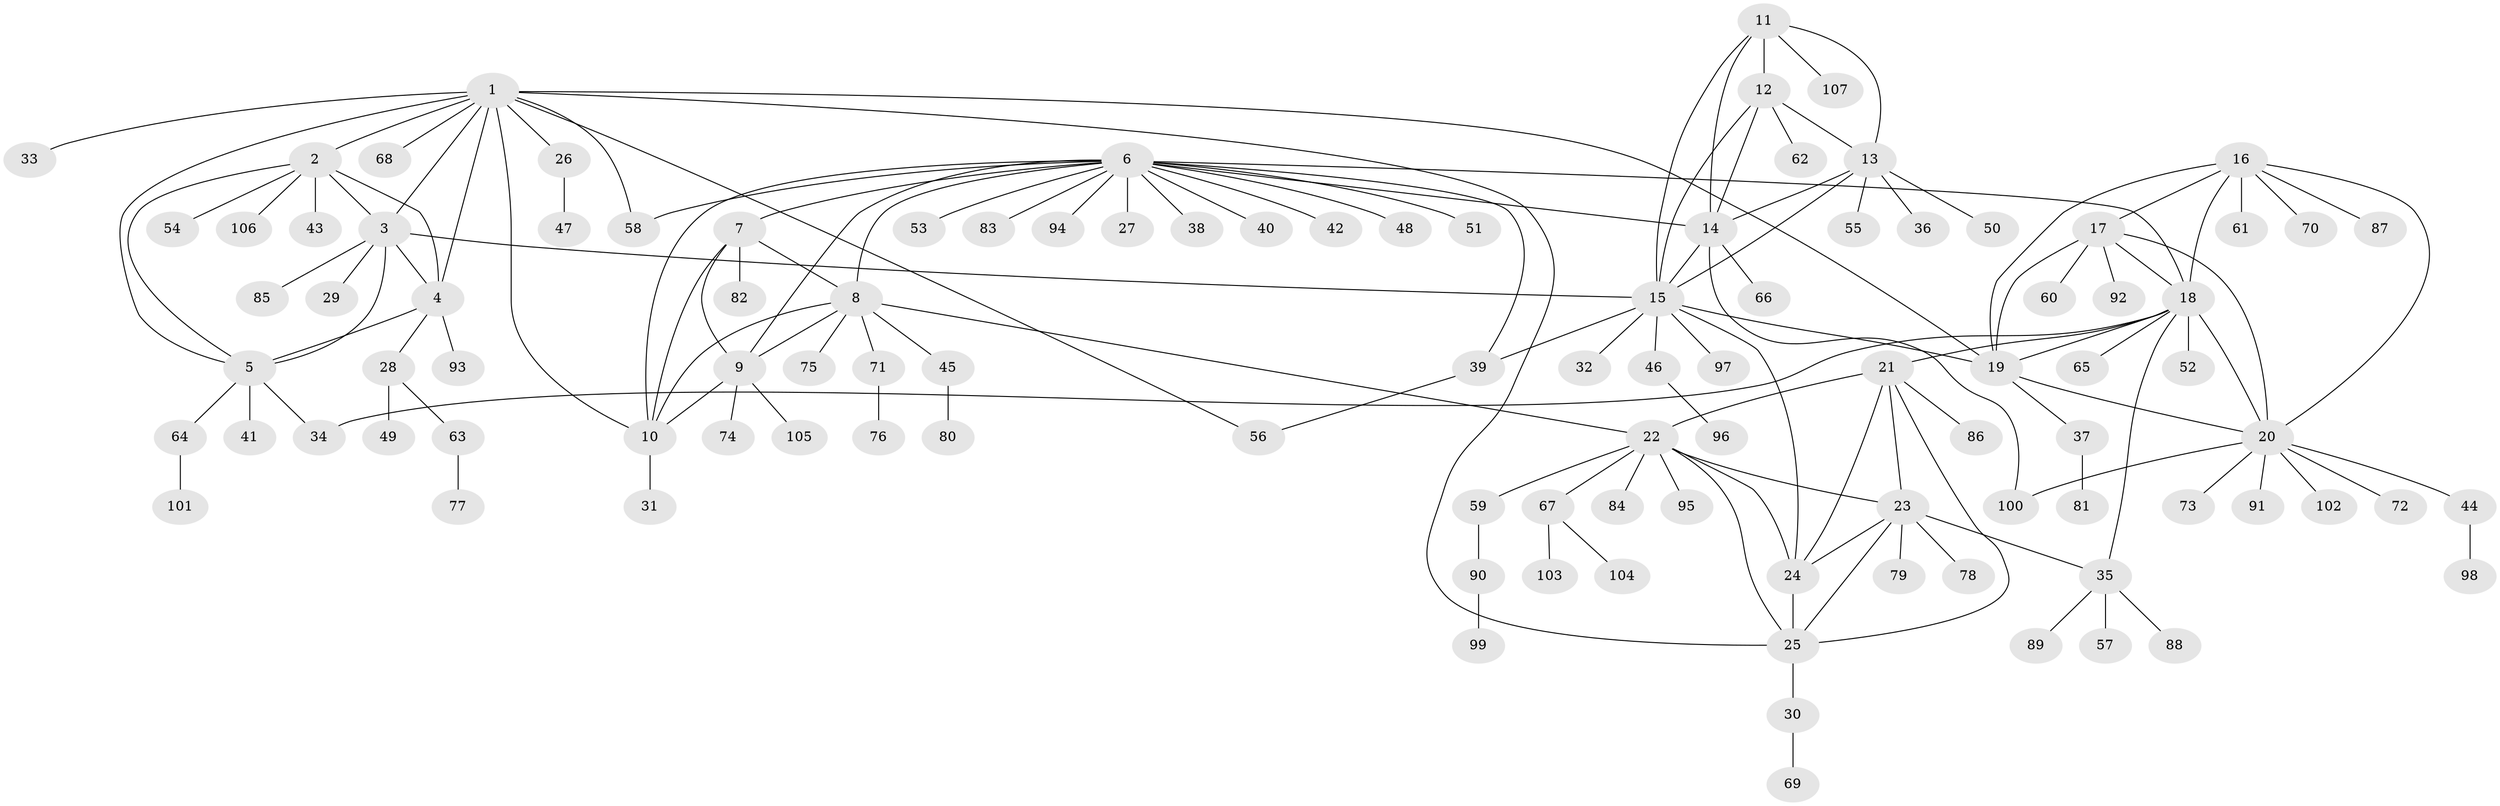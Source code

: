 // Generated by graph-tools (version 1.1) at 2025/37/03/09/25 02:37:23]
// undirected, 107 vertices, 148 edges
graph export_dot {
graph [start="1"]
  node [color=gray90,style=filled];
  1;
  2;
  3;
  4;
  5;
  6;
  7;
  8;
  9;
  10;
  11;
  12;
  13;
  14;
  15;
  16;
  17;
  18;
  19;
  20;
  21;
  22;
  23;
  24;
  25;
  26;
  27;
  28;
  29;
  30;
  31;
  32;
  33;
  34;
  35;
  36;
  37;
  38;
  39;
  40;
  41;
  42;
  43;
  44;
  45;
  46;
  47;
  48;
  49;
  50;
  51;
  52;
  53;
  54;
  55;
  56;
  57;
  58;
  59;
  60;
  61;
  62;
  63;
  64;
  65;
  66;
  67;
  68;
  69;
  70;
  71;
  72;
  73;
  74;
  75;
  76;
  77;
  78;
  79;
  80;
  81;
  82;
  83;
  84;
  85;
  86;
  87;
  88;
  89;
  90;
  91;
  92;
  93;
  94;
  95;
  96;
  97;
  98;
  99;
  100;
  101;
  102;
  103;
  104;
  105;
  106;
  107;
  1 -- 2;
  1 -- 3;
  1 -- 4;
  1 -- 5;
  1 -- 10;
  1 -- 19;
  1 -- 25;
  1 -- 26;
  1 -- 33;
  1 -- 56;
  1 -- 58;
  1 -- 68;
  2 -- 3;
  2 -- 4;
  2 -- 5;
  2 -- 43;
  2 -- 54;
  2 -- 106;
  3 -- 4;
  3 -- 5;
  3 -- 15;
  3 -- 29;
  3 -- 85;
  4 -- 5;
  4 -- 28;
  4 -- 93;
  5 -- 34;
  5 -- 41;
  5 -- 64;
  6 -- 7;
  6 -- 8;
  6 -- 9;
  6 -- 10;
  6 -- 14;
  6 -- 18;
  6 -- 27;
  6 -- 38;
  6 -- 39;
  6 -- 40;
  6 -- 42;
  6 -- 48;
  6 -- 51;
  6 -- 53;
  6 -- 58;
  6 -- 83;
  6 -- 94;
  7 -- 8;
  7 -- 9;
  7 -- 10;
  7 -- 82;
  8 -- 9;
  8 -- 10;
  8 -- 22;
  8 -- 45;
  8 -- 71;
  8 -- 75;
  9 -- 10;
  9 -- 74;
  9 -- 105;
  10 -- 31;
  11 -- 12;
  11 -- 13;
  11 -- 14;
  11 -- 15;
  11 -- 107;
  12 -- 13;
  12 -- 14;
  12 -- 15;
  12 -- 62;
  13 -- 14;
  13 -- 15;
  13 -- 36;
  13 -- 50;
  13 -- 55;
  14 -- 15;
  14 -- 66;
  14 -- 100;
  15 -- 19;
  15 -- 24;
  15 -- 32;
  15 -- 39;
  15 -- 46;
  15 -- 97;
  16 -- 17;
  16 -- 18;
  16 -- 19;
  16 -- 20;
  16 -- 61;
  16 -- 70;
  16 -- 87;
  17 -- 18;
  17 -- 19;
  17 -- 20;
  17 -- 60;
  17 -- 92;
  18 -- 19;
  18 -- 20;
  18 -- 21;
  18 -- 34;
  18 -- 35;
  18 -- 52;
  18 -- 65;
  19 -- 20;
  19 -- 37;
  20 -- 44;
  20 -- 72;
  20 -- 73;
  20 -- 91;
  20 -- 100;
  20 -- 102;
  21 -- 22;
  21 -- 23;
  21 -- 24;
  21 -- 25;
  21 -- 86;
  22 -- 23;
  22 -- 24;
  22 -- 25;
  22 -- 59;
  22 -- 67;
  22 -- 84;
  22 -- 95;
  23 -- 24;
  23 -- 25;
  23 -- 35;
  23 -- 78;
  23 -- 79;
  24 -- 25;
  25 -- 30;
  26 -- 47;
  28 -- 49;
  28 -- 63;
  30 -- 69;
  35 -- 57;
  35 -- 88;
  35 -- 89;
  37 -- 81;
  39 -- 56;
  44 -- 98;
  45 -- 80;
  46 -- 96;
  59 -- 90;
  63 -- 77;
  64 -- 101;
  67 -- 103;
  67 -- 104;
  71 -- 76;
  90 -- 99;
}
